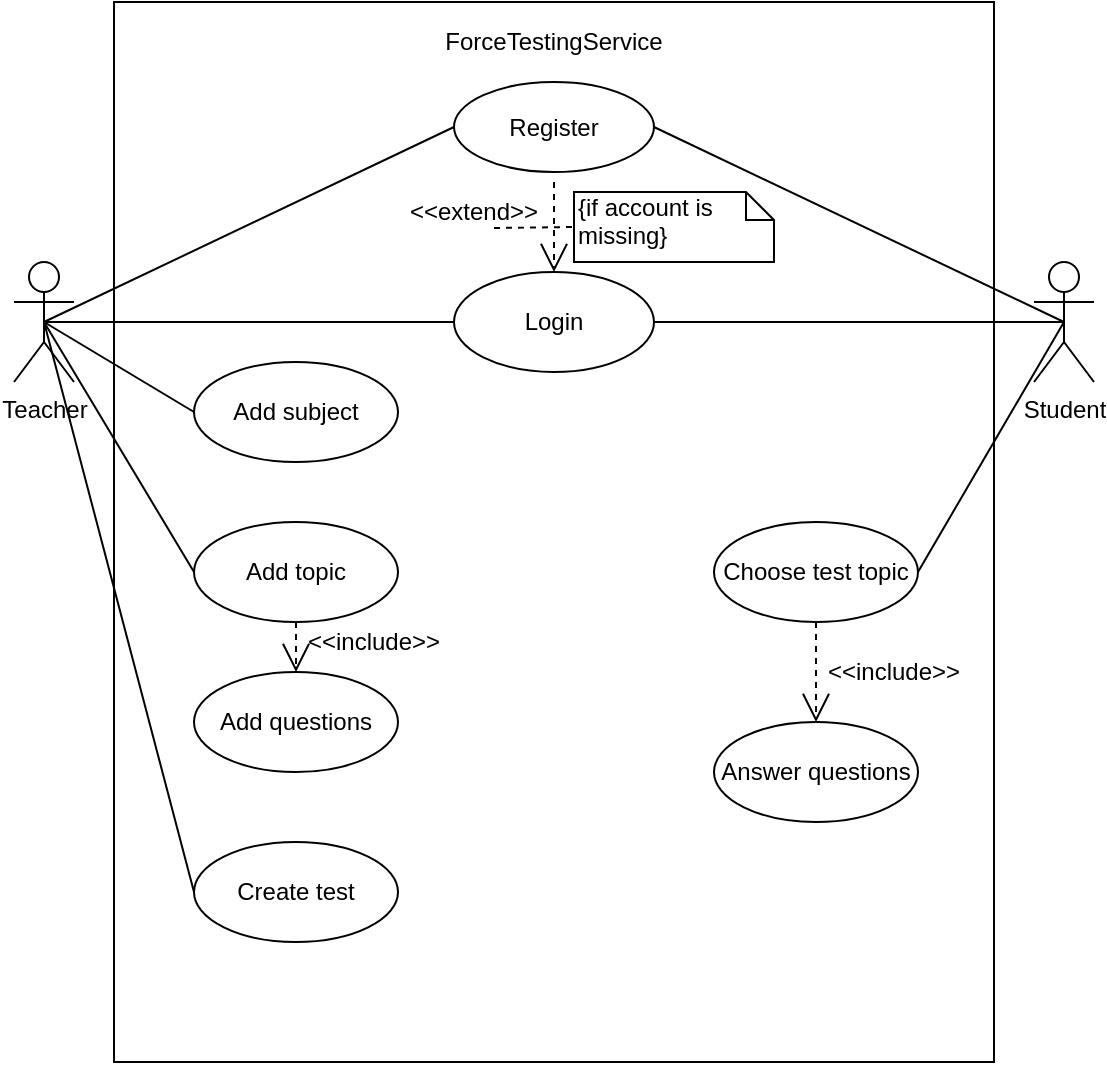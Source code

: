 <mxfile version="14.4.3" type="device"><diagram id="WnKEd8yLh4BQTwh8H27S" name="Page-1"><mxGraphModel dx="1422" dy="822" grid="1" gridSize="10" guides="1" tooltips="1" connect="1" arrows="1" fold="1" page="1" pageScale="1" pageWidth="850" pageHeight="1100" math="0" shadow="0"><root><mxCell id="0"/><mxCell id="1" parent="0"/><mxCell id="TnYtSHkUj1T4zmo535LK-117" value="" style="rounded=0;whiteSpace=wrap;html=1;fillColor=none;" parent="1" vertex="1"><mxGeometry x="80" y="100" width="440" height="530" as="geometry"/></mxCell><mxCell id="TnYtSHkUj1T4zmo535LK-64" value="Teacher" style="shape=umlActor;verticalLabelPosition=bottom;verticalAlign=top;html=1;" parent="1" vertex="1"><mxGeometry x="30" y="230" width="30" height="60" as="geometry"/></mxCell><mxCell id="TnYtSHkUj1T4zmo535LK-65" value="Student" style="shape=umlActor;verticalLabelPosition=bottom;verticalAlign=top;html=1;" parent="1" vertex="1"><mxGeometry x="540" y="230" width="30" height="60" as="geometry"/></mxCell><mxCell id="TnYtSHkUj1T4zmo535LK-90" value="" style="endArrow=none;html=1;entryX=0;entryY=0.5;entryDx=0;entryDy=0;exitX=0.5;exitY=0.5;exitDx=0;exitDy=0;exitPerimeter=0;" parent="1" source="TnYtSHkUj1T4zmo535LK-64" target="TnYtSHkUj1T4zmo535LK-148" edge="1"><mxGeometry width="50" height="50" relative="1" as="geometry"><mxPoint x="100" y="230" as="sourcePoint"/><mxPoint x="220" y="70.0" as="targetPoint"/><Array as="points"/></mxGeometry></mxCell><mxCell id="TnYtSHkUj1T4zmo535LK-130" value="Add subject" style="ellipse;whiteSpace=wrap;html=1;" parent="1" vertex="1"><mxGeometry x="120" y="280" width="102" height="50" as="geometry"/></mxCell><mxCell id="TnYtSHkUj1T4zmo535LK-133" value="Add topic" style="ellipse;whiteSpace=wrap;html=1;" parent="1" vertex="1"><mxGeometry x="120" y="360" width="102" height="50" as="geometry"/></mxCell><mxCell id="TnYtSHkUj1T4zmo535LK-134" value="Create test" style="ellipse;whiteSpace=wrap;html=1;" parent="1" vertex="1"><mxGeometry x="120" y="520" width="102" height="50" as="geometry"/></mxCell><mxCell id="TnYtSHkUj1T4zmo535LK-135" value="" style="endArrow=open;dashed=1;endFill=0;endSize=12;html=1;entryX=0.5;entryY=0;entryDx=0;entryDy=0;exitX=0.5;exitY=1;exitDx=0;exitDy=0;" parent="1" source="TnYtSHkUj1T4zmo535LK-133" target="TnYtSHkUj1T4zmo535LK-137" edge="1"><mxGeometry width="160" relative="1" as="geometry"><mxPoint x="180" y="540" as="sourcePoint"/><mxPoint x="293" y="505" as="targetPoint"/></mxGeometry></mxCell><mxCell id="TnYtSHkUj1T4zmo535LK-136" value="&amp;lt;&amp;lt;include&amp;gt;&amp;gt;" style="text;html=1;align=center;verticalAlign=middle;whiteSpace=wrap;rounded=0;" parent="1" vertex="1"><mxGeometry x="190" y="410" width="40" height="20" as="geometry"/></mxCell><mxCell id="TnYtSHkUj1T4zmo535LK-137" value="Add questions" style="ellipse;whiteSpace=wrap;html=1;" parent="1" vertex="1"><mxGeometry x="120" y="435" width="102" height="50" as="geometry"/></mxCell><mxCell id="TnYtSHkUj1T4zmo535LK-147" value="Login" style="ellipse;whiteSpace=wrap;html=1;" parent="1" vertex="1"><mxGeometry x="250" y="235" width="100" height="50" as="geometry"/></mxCell><mxCell id="TnYtSHkUj1T4zmo535LK-148" value="Register" style="ellipse;whiteSpace=wrap;html=1;" parent="1" vertex="1"><mxGeometry x="250" y="140" width="100" height="45" as="geometry"/></mxCell><mxCell id="TnYtSHkUj1T4zmo535LK-149" value="" style="endArrow=open;dashed=1;endFill=0;endSize=12;html=1;" parent="1" target="TnYtSHkUj1T4zmo535LK-147" edge="1"><mxGeometry width="160" relative="1" as="geometry"><mxPoint x="300" y="190" as="sourcePoint"/><mxPoint x="460" y="65" as="targetPoint"/></mxGeometry></mxCell><mxCell id="TnYtSHkUj1T4zmo535LK-150" value="&amp;lt;&amp;lt;extend&amp;gt;&amp;gt;" style="text;html=1;align=center;verticalAlign=middle;whiteSpace=wrap;rounded=0;" parent="1" vertex="1"><mxGeometry x="240" y="195" width="40" height="20" as="geometry"/></mxCell><mxCell id="TnYtSHkUj1T4zmo535LK-151" value="&lt;span style=&quot;text-align: center&quot;&gt;{if account is missing}&lt;/span&gt;" style="shape=note;whiteSpace=wrap;html=1;size=14;verticalAlign=top;align=left;spacingTop=-6;" parent="1" vertex="1"><mxGeometry x="310" y="195" width="100" height="35" as="geometry"/></mxCell><mxCell id="TnYtSHkUj1T4zmo535LK-152" value="" style="endArrow=none;dashed=1;html=1;entryX=0;entryY=0.5;entryDx=0;entryDy=0;entryPerimeter=0;" parent="1" target="TnYtSHkUj1T4zmo535LK-151" edge="1"><mxGeometry width="50" height="50" relative="1" as="geometry"><mxPoint x="270" y="213" as="sourcePoint"/><mxPoint x="330" y="105" as="targetPoint"/></mxGeometry></mxCell><mxCell id="TnYtSHkUj1T4zmo535LK-153" value="" style="endArrow=none;html=1;entryX=0.5;entryY=0.5;entryDx=0;entryDy=0;entryPerimeter=0;exitX=1;exitY=0.5;exitDx=0;exitDy=0;" parent="1" source="TnYtSHkUj1T4zmo535LK-157" target="TnYtSHkUj1T4zmo535LK-65" edge="1"><mxGeometry width="50" height="50" relative="1" as="geometry"><mxPoint x="118" y="80" as="sourcePoint"/><mxPoint x="230" y="80.0" as="targetPoint"/><Array as="points"/></mxGeometry></mxCell><mxCell id="TnYtSHkUj1T4zmo535LK-154" value="" style="endArrow=none;html=1;entryX=0.5;entryY=0.5;entryDx=0;entryDy=0;entryPerimeter=0;exitX=1;exitY=0.5;exitDx=0;exitDy=0;" parent="1" source="TnYtSHkUj1T4zmo535LK-147" target="TnYtSHkUj1T4zmo535LK-65" edge="1"><mxGeometry width="50" height="50" relative="1" as="geometry"><mxPoint x="300" y="320" as="sourcePoint"/><mxPoint x="412" y="320.0" as="targetPoint"/><Array as="points"/></mxGeometry></mxCell><mxCell id="TnYtSHkUj1T4zmo535LK-155" value="" style="endArrow=none;html=1;entryX=0;entryY=0.5;entryDx=0;entryDy=0;exitX=0.5;exitY=0.5;exitDx=0;exitDy=0;exitPerimeter=0;" parent="1" source="TnYtSHkUj1T4zmo535LK-64" target="TnYtSHkUj1T4zmo535LK-147" edge="1"><mxGeometry width="50" height="50" relative="1" as="geometry"><mxPoint x="138" y="100" as="sourcePoint"/><mxPoint x="250" y="100.0" as="targetPoint"/><Array as="points"/></mxGeometry></mxCell><mxCell id="TnYtSHkUj1T4zmo535LK-156" value="" style="endArrow=none;html=1;entryX=0.5;entryY=0.5;entryDx=0;entryDy=0;entryPerimeter=0;exitX=1;exitY=0.5;exitDx=0;exitDy=0;" parent="1" source="TnYtSHkUj1T4zmo535LK-148" target="TnYtSHkUj1T4zmo535LK-65" edge="1"><mxGeometry width="50" height="50" relative="1" as="geometry"><mxPoint x="350" y="270" as="sourcePoint"/><mxPoint x="462" y="270.0" as="targetPoint"/><Array as="points"/></mxGeometry></mxCell><mxCell id="TnYtSHkUj1T4zmo535LK-157" value="Choose test topic" style="ellipse;whiteSpace=wrap;html=1;" parent="1" vertex="1"><mxGeometry x="380" y="360" width="102" height="50" as="geometry"/></mxCell><mxCell id="TnYtSHkUj1T4zmo535LK-158" value="" style="endArrow=open;dashed=1;endFill=0;endSize=12;html=1;exitX=0.5;exitY=1;exitDx=0;exitDy=0;entryX=0.5;entryY=0;entryDx=0;entryDy=0;" parent="1" source="TnYtSHkUj1T4zmo535LK-157" target="TnYtSHkUj1T4zmo535LK-160" edge="1"><mxGeometry width="160" relative="1" as="geometry"><mxPoint x="572.0" y="353" as="sourcePoint"/><mxPoint x="371" y="420" as="targetPoint"/></mxGeometry></mxCell><mxCell id="TnYtSHkUj1T4zmo535LK-159" value="&amp;lt;&amp;lt;include&amp;gt;&amp;gt;" style="text;html=1;align=center;verticalAlign=middle;whiteSpace=wrap;rounded=0;" parent="1" vertex="1"><mxGeometry x="450" y="425" width="40" height="20" as="geometry"/></mxCell><mxCell id="TnYtSHkUj1T4zmo535LK-160" value="Answer questions" style="ellipse;whiteSpace=wrap;html=1;" parent="1" vertex="1"><mxGeometry x="380" y="460" width="102" height="50" as="geometry"/></mxCell><mxCell id="TnYtSHkUj1T4zmo535LK-161" value="" style="endArrow=none;html=1;entryX=0;entryY=0.5;entryDx=0;entryDy=0;exitX=0.5;exitY=0.5;exitDx=0;exitDy=0;exitPerimeter=0;" parent="1" source="TnYtSHkUj1T4zmo535LK-64" target="TnYtSHkUj1T4zmo535LK-134" edge="1"><mxGeometry width="50" height="50" relative="1" as="geometry"><mxPoint x="50" y="260" as="sourcePoint"/><mxPoint x="120" y="419.66" as="targetPoint"/><Array as="points"/></mxGeometry></mxCell><mxCell id="TnYtSHkUj1T4zmo535LK-162" value="" style="endArrow=none;html=1;entryX=0;entryY=0.5;entryDx=0;entryDy=0;exitX=0.5;exitY=0.5;exitDx=0;exitDy=0;exitPerimeter=0;" parent="1" source="TnYtSHkUj1T4zmo535LK-64" target="TnYtSHkUj1T4zmo535LK-130" edge="1"><mxGeometry width="50" height="50" relative="1" as="geometry"><mxPoint x="138" y="100" as="sourcePoint"/><mxPoint x="250" y="100.0" as="targetPoint"/><Array as="points"/></mxGeometry></mxCell><mxCell id="TnYtSHkUj1T4zmo535LK-163" value="ForceTestingService" style="text;html=1;strokeColor=none;fillColor=none;align=center;verticalAlign=middle;whiteSpace=wrap;rounded=0;" parent="1" vertex="1"><mxGeometry x="240" y="110" width="120" height="20" as="geometry"/></mxCell><mxCell id="Sz8pKmSEExZQjy6nFa0i-1" value="" style="endArrow=none;html=1;exitX=0.5;exitY=0.5;exitDx=0;exitDy=0;exitPerimeter=0;entryX=0;entryY=0.5;entryDx=0;entryDy=0;" parent="1" source="TnYtSHkUj1T4zmo535LK-64" target="TnYtSHkUj1T4zmo535LK-133" edge="1"><mxGeometry width="50" height="50" relative="1" as="geometry"><mxPoint x="55" y="270.0" as="sourcePoint"/><mxPoint x="120" y="385" as="targetPoint"/><Array as="points"/></mxGeometry></mxCell></root></mxGraphModel></diagram></mxfile>